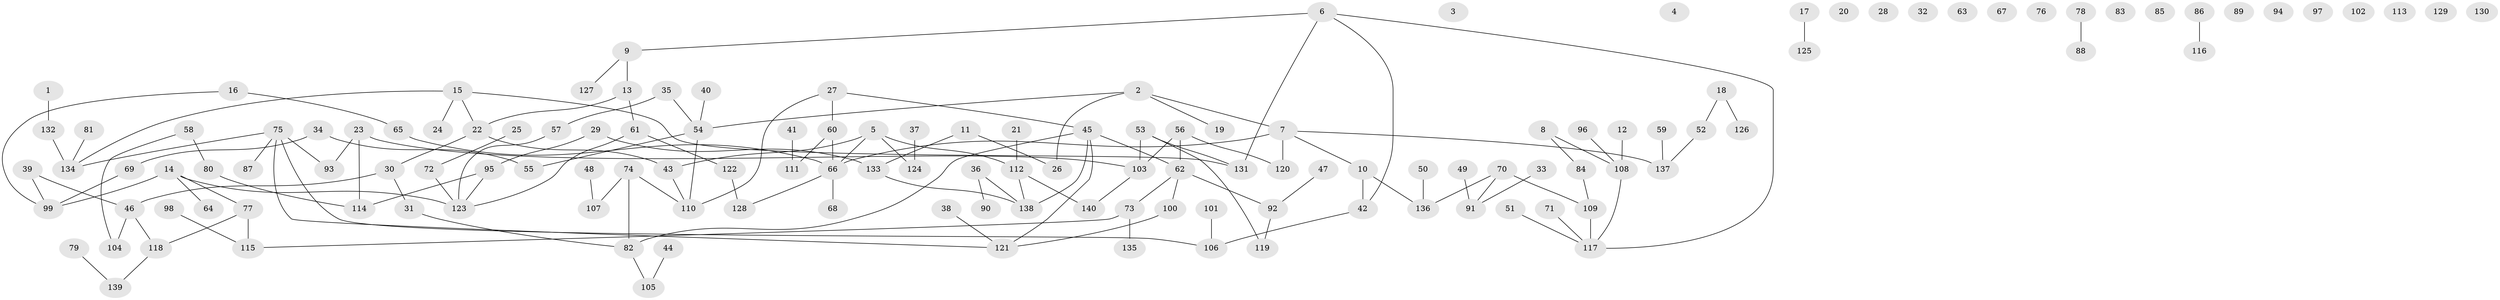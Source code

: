 // coarse degree distribution, {0: 0.47619047619047616, 1: 0.3333333333333333, 3: 0.09523809523809523, 2: 0.023809523809523808, 5: 0.023809523809523808, 6: 0.023809523809523808, 11: 0.023809523809523808}
// Generated by graph-tools (version 1.1) at 2025/44/03/04/25 21:44:07]
// undirected, 140 vertices, 147 edges
graph export_dot {
graph [start="1"]
  node [color=gray90,style=filled];
  1;
  2;
  3;
  4;
  5;
  6;
  7;
  8;
  9;
  10;
  11;
  12;
  13;
  14;
  15;
  16;
  17;
  18;
  19;
  20;
  21;
  22;
  23;
  24;
  25;
  26;
  27;
  28;
  29;
  30;
  31;
  32;
  33;
  34;
  35;
  36;
  37;
  38;
  39;
  40;
  41;
  42;
  43;
  44;
  45;
  46;
  47;
  48;
  49;
  50;
  51;
  52;
  53;
  54;
  55;
  56;
  57;
  58;
  59;
  60;
  61;
  62;
  63;
  64;
  65;
  66;
  67;
  68;
  69;
  70;
  71;
  72;
  73;
  74;
  75;
  76;
  77;
  78;
  79;
  80;
  81;
  82;
  83;
  84;
  85;
  86;
  87;
  88;
  89;
  90;
  91;
  92;
  93;
  94;
  95;
  96;
  97;
  98;
  99;
  100;
  101;
  102;
  103;
  104;
  105;
  106;
  107;
  108;
  109;
  110;
  111;
  112;
  113;
  114;
  115;
  116;
  117;
  118;
  119;
  120;
  121;
  122;
  123;
  124;
  125;
  126;
  127;
  128;
  129;
  130;
  131;
  132;
  133;
  134;
  135;
  136;
  137;
  138;
  139;
  140;
  1 -- 132;
  2 -- 7;
  2 -- 19;
  2 -- 26;
  2 -- 54;
  5 -- 43;
  5 -- 66;
  5 -- 112;
  5 -- 124;
  6 -- 9;
  6 -- 42;
  6 -- 117;
  6 -- 131;
  7 -- 10;
  7 -- 66;
  7 -- 120;
  7 -- 137;
  8 -- 84;
  8 -- 108;
  9 -- 13;
  9 -- 127;
  10 -- 42;
  10 -- 136;
  11 -- 26;
  11 -- 133;
  12 -- 108;
  13 -- 22;
  13 -- 61;
  14 -- 64;
  14 -- 77;
  14 -- 99;
  14 -- 123;
  15 -- 22;
  15 -- 24;
  15 -- 131;
  15 -- 134;
  16 -- 65;
  16 -- 99;
  17 -- 125;
  18 -- 52;
  18 -- 126;
  21 -- 112;
  22 -- 30;
  22 -- 43;
  23 -- 93;
  23 -- 103;
  23 -- 114;
  25 -- 72;
  27 -- 45;
  27 -- 60;
  27 -- 110;
  29 -- 95;
  29 -- 133;
  30 -- 31;
  30 -- 46;
  31 -- 82;
  33 -- 91;
  34 -- 55;
  34 -- 69;
  35 -- 54;
  35 -- 57;
  36 -- 90;
  36 -- 138;
  37 -- 124;
  38 -- 121;
  39 -- 46;
  39 -- 99;
  40 -- 54;
  41 -- 111;
  42 -- 106;
  43 -- 110;
  44 -- 105;
  45 -- 62;
  45 -- 82;
  45 -- 121;
  45 -- 138;
  46 -- 104;
  46 -- 118;
  47 -- 92;
  48 -- 107;
  49 -- 91;
  50 -- 136;
  51 -- 117;
  52 -- 137;
  53 -- 103;
  53 -- 119;
  53 -- 131;
  54 -- 55;
  54 -- 110;
  56 -- 62;
  56 -- 103;
  56 -- 120;
  57 -- 123;
  58 -- 80;
  58 -- 104;
  59 -- 137;
  60 -- 66;
  60 -- 111;
  61 -- 122;
  61 -- 123;
  62 -- 73;
  62 -- 92;
  62 -- 100;
  65 -- 66;
  66 -- 68;
  66 -- 128;
  69 -- 99;
  70 -- 91;
  70 -- 109;
  70 -- 136;
  71 -- 117;
  72 -- 123;
  73 -- 115;
  73 -- 135;
  74 -- 82;
  74 -- 107;
  74 -- 110;
  75 -- 87;
  75 -- 93;
  75 -- 106;
  75 -- 121;
  75 -- 134;
  77 -- 115;
  77 -- 118;
  78 -- 88;
  79 -- 139;
  80 -- 114;
  81 -- 134;
  82 -- 105;
  84 -- 109;
  86 -- 116;
  92 -- 119;
  95 -- 114;
  95 -- 123;
  96 -- 108;
  98 -- 115;
  100 -- 121;
  101 -- 106;
  103 -- 140;
  108 -- 117;
  109 -- 117;
  112 -- 138;
  112 -- 140;
  118 -- 139;
  122 -- 128;
  132 -- 134;
  133 -- 138;
}
